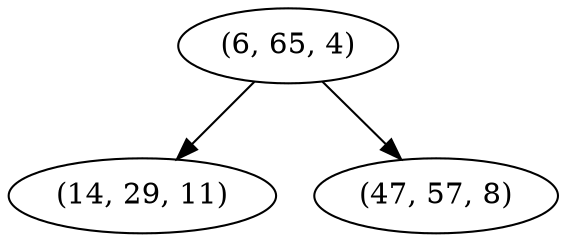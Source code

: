 digraph tree {
    "(6, 65, 4)";
    "(14, 29, 11)";
    "(47, 57, 8)";
    "(6, 65, 4)" -> "(14, 29, 11)";
    "(6, 65, 4)" -> "(47, 57, 8)";
}
